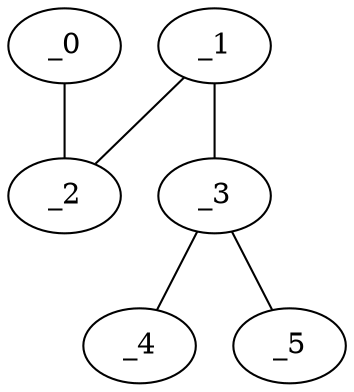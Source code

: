 graph KP1_0025 {
	_0	 [x="1.17599",
		y="2.39507"];
	_2	 [x="0.504988",
		y="0.693274"];
	_0 -- _2;
	_1	 [x="1.86922",
		y="2.42668"];
	_1 -- _2;
	_3	 [x="0.59",
		y="1.75"];
	_1 -- _3;
	_4	 [x="2.53455",
		y="0.469644"];
	_3 -- _4;
	_5	 [x="2.62625",
		y="0.98287"];
	_3 -- _5;
}
